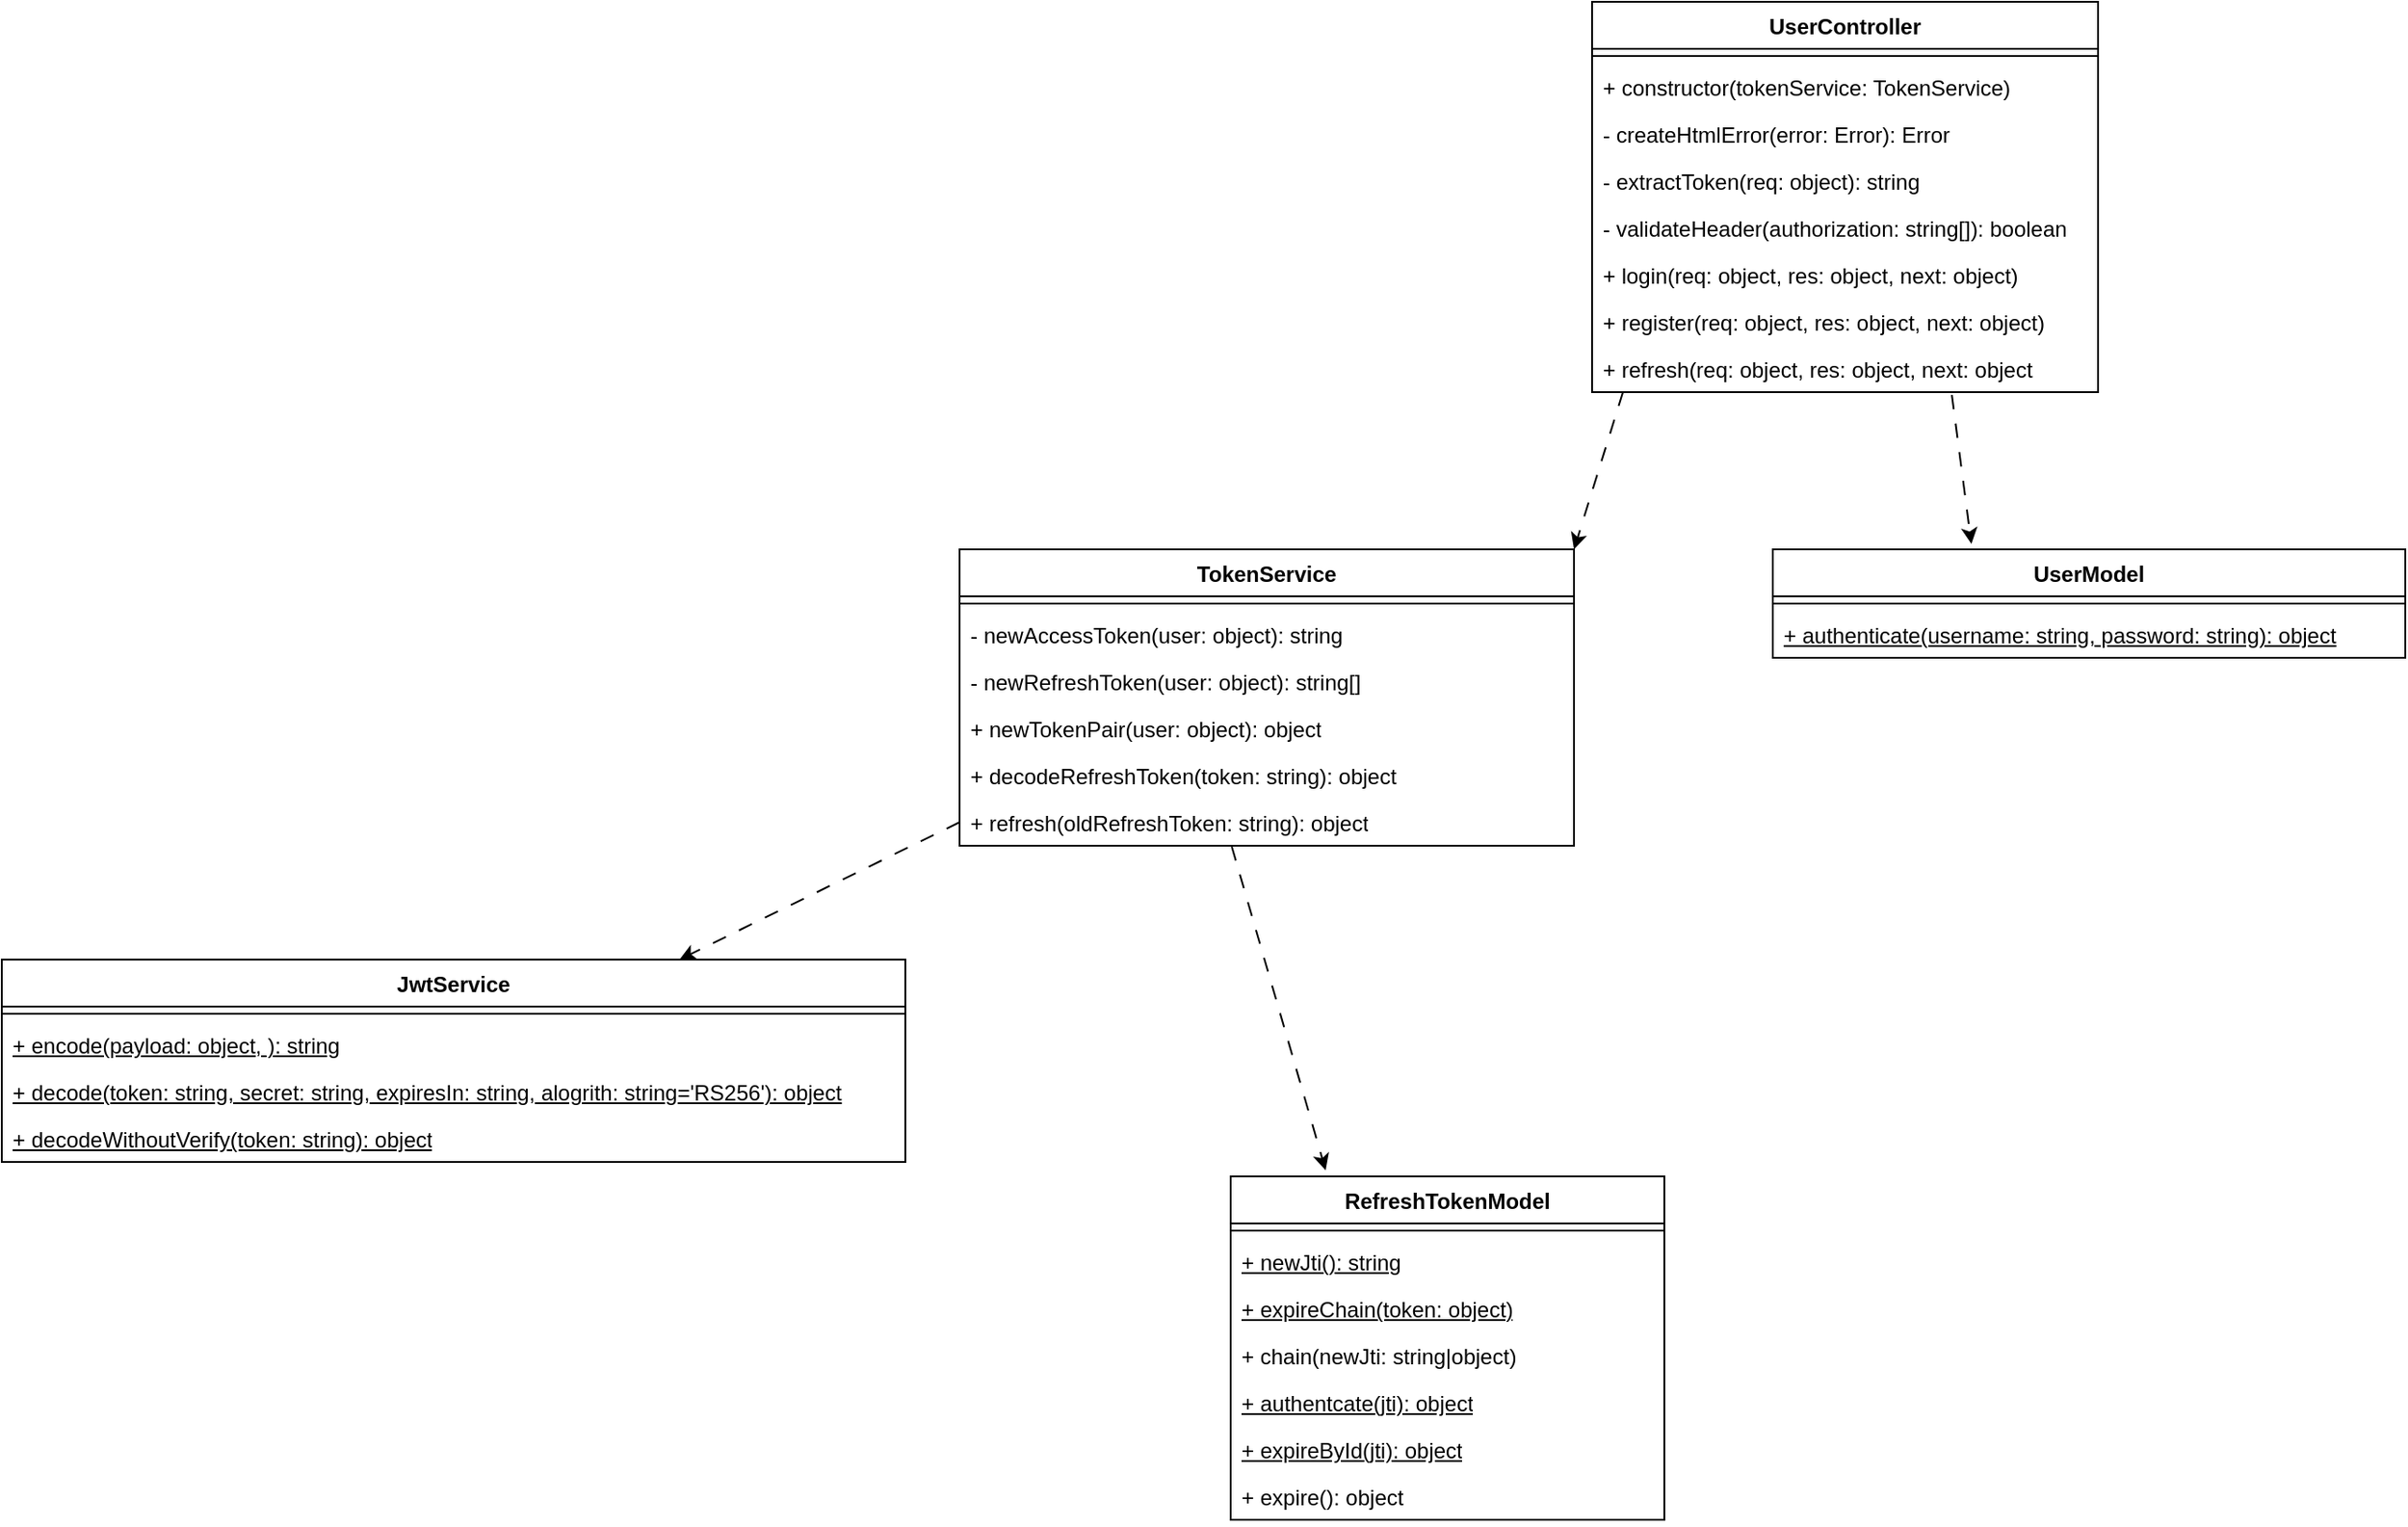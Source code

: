 <mxfile version="26.2.2">
  <diagram name="Page-1" id="s2mYsFO3Dgidq1qFFURQ">
    <mxGraphModel dx="1881" dy="709" grid="1" gridSize="10" guides="1" tooltips="1" connect="1" arrows="1" fold="1" page="1" pageScale="1" pageWidth="850" pageHeight="1100" math="0" shadow="0">
      <root>
        <mxCell id="0" />
        <mxCell id="1" parent="0" />
        <mxCell id="LTxy-Lm1yNunXiUcABPg-1" value="JwtService" style="swimlane;fontStyle=1;align=center;verticalAlign=top;childLayout=stackLayout;horizontal=1;startSize=26;horizontalStack=0;resizeParent=1;resizeParentMax=0;resizeLast=0;collapsible=1;marginBottom=0;whiteSpace=wrap;html=1;" parent="1" vertex="1">
          <mxGeometry x="-350" y="610" width="500" height="112" as="geometry" />
        </mxCell>
        <mxCell id="LTxy-Lm1yNunXiUcABPg-3" value="" style="line;strokeWidth=1;fillColor=none;align=left;verticalAlign=middle;spacingTop=-1;spacingLeft=3;spacingRight=3;rotatable=0;labelPosition=right;points=[];portConstraint=eastwest;strokeColor=inherit;" parent="LTxy-Lm1yNunXiUcABPg-1" vertex="1">
          <mxGeometry y="26" width="500" height="8" as="geometry" />
        </mxCell>
        <mxCell id="LTxy-Lm1yNunXiUcABPg-4" value="+ encode(payload: object, ): string" style="text;strokeColor=none;fillColor=none;align=left;verticalAlign=top;spacingLeft=4;spacingRight=4;overflow=hidden;rotatable=0;points=[[0,0.5],[1,0.5]];portConstraint=eastwest;whiteSpace=wrap;html=1;fontStyle=4" parent="LTxy-Lm1yNunXiUcABPg-1" vertex="1">
          <mxGeometry y="34" width="500" height="26" as="geometry" />
        </mxCell>
        <mxCell id="LTxy-Lm1yNunXiUcABPg-9" value="+ decode(token: string, secret: string, expiresIn: string, alogrith: string=&#39;RS256&#39;): object" style="text;strokeColor=none;fillColor=none;align=left;verticalAlign=top;spacingLeft=4;spacingRight=4;overflow=hidden;rotatable=0;points=[[0,0.5],[1,0.5]];portConstraint=eastwest;whiteSpace=wrap;html=1;fontStyle=4" parent="LTxy-Lm1yNunXiUcABPg-1" vertex="1">
          <mxGeometry y="60" width="500" height="26" as="geometry" />
        </mxCell>
        <mxCell id="LTxy-Lm1yNunXiUcABPg-2" value="+ decodeWithoutVerify(token: string): object" style="text;strokeColor=none;fillColor=none;align=left;verticalAlign=top;spacingLeft=4;spacingRight=4;overflow=hidden;rotatable=0;points=[[0,0.5],[1,0.5]];portConstraint=eastwest;whiteSpace=wrap;html=1;fontStyle=4" parent="LTxy-Lm1yNunXiUcABPg-1" vertex="1">
          <mxGeometry y="86" width="500" height="26" as="geometry" />
        </mxCell>
        <mxCell id="LTxy-Lm1yNunXiUcABPg-10" value="TokenService" style="swimlane;fontStyle=1;align=center;verticalAlign=top;childLayout=stackLayout;horizontal=1;startSize=26;horizontalStack=0;resizeParent=1;resizeParentMax=0;resizeLast=0;collapsible=1;marginBottom=0;whiteSpace=wrap;html=1;" parent="1" vertex="1">
          <mxGeometry x="180" y="383" width="340" height="164" as="geometry" />
        </mxCell>
        <mxCell id="LTxy-Lm1yNunXiUcABPg-12" value="" style="line;strokeWidth=1;fillColor=none;align=left;verticalAlign=middle;spacingTop=-1;spacingLeft=3;spacingRight=3;rotatable=0;labelPosition=right;points=[];portConstraint=eastwest;strokeColor=inherit;" parent="LTxy-Lm1yNunXiUcABPg-10" vertex="1">
          <mxGeometry y="26" width="340" height="8" as="geometry" />
        </mxCell>
        <mxCell id="LTxy-Lm1yNunXiUcABPg-13" value="- newAccessToken(user: object): string" style="text;strokeColor=none;fillColor=none;align=left;verticalAlign=top;spacingLeft=4;spacingRight=4;overflow=hidden;rotatable=0;points=[[0,0.5],[1,0.5]];portConstraint=eastwest;whiteSpace=wrap;html=1;" parent="LTxy-Lm1yNunXiUcABPg-10" vertex="1">
          <mxGeometry y="34" width="340" height="26" as="geometry" />
        </mxCell>
        <mxCell id="LTxy-Lm1yNunXiUcABPg-11" value="- newRefreshToken(user: object): string[]" style="text;strokeColor=none;fillColor=none;align=left;verticalAlign=top;spacingLeft=4;spacingRight=4;overflow=hidden;rotatable=0;points=[[0,0.5],[1,0.5]];portConstraint=eastwest;whiteSpace=wrap;html=1;" parent="LTxy-Lm1yNunXiUcABPg-10" vertex="1">
          <mxGeometry y="60" width="340" height="26" as="geometry" />
        </mxCell>
        <mxCell id="LTxy-Lm1yNunXiUcABPg-14" value="+ newTokenPair(user: object): object" style="text;strokeColor=none;fillColor=none;align=left;verticalAlign=top;spacingLeft=4;spacingRight=4;overflow=hidden;rotatable=0;points=[[0,0.5],[1,0.5]];portConstraint=eastwest;whiteSpace=wrap;html=1;" parent="LTxy-Lm1yNunXiUcABPg-10" vertex="1">
          <mxGeometry y="86" width="340" height="26" as="geometry" />
        </mxCell>
        <mxCell id="LTxy-Lm1yNunXiUcABPg-15" value="+ decodeRefreshToken(token: string): object" style="text;strokeColor=none;fillColor=none;align=left;verticalAlign=top;spacingLeft=4;spacingRight=4;overflow=hidden;rotatable=0;points=[[0,0.5],[1,0.5]];portConstraint=eastwest;whiteSpace=wrap;html=1;" parent="LTxy-Lm1yNunXiUcABPg-10" vertex="1">
          <mxGeometry y="112" width="340" height="26" as="geometry" />
        </mxCell>
        <mxCell id="LTxy-Lm1yNunXiUcABPg-16" value="+ refresh(oldRefreshToken: string): object" style="text;strokeColor=none;fillColor=none;align=left;verticalAlign=top;spacingLeft=4;spacingRight=4;overflow=hidden;rotatable=0;points=[[0,0.5],[1,0.5]];portConstraint=eastwest;whiteSpace=wrap;html=1;" parent="LTxy-Lm1yNunXiUcABPg-10" vertex="1">
          <mxGeometry y="138" width="340" height="26" as="geometry" />
        </mxCell>
        <mxCell id="LTxy-Lm1yNunXiUcABPg-17" value="" style="endArrow=classic;html=1;rounded=0;entryX=0.75;entryY=0;entryDx=0;entryDy=0;dashed=1;dashPattern=8 8;exitX=0;exitY=0.5;exitDx=0;exitDy=0;" parent="1" source="LTxy-Lm1yNunXiUcABPg-16" target="LTxy-Lm1yNunXiUcABPg-1" edge="1">
          <mxGeometry width="50" height="50" relative="1" as="geometry">
            <mxPoint x="400" y="380" as="sourcePoint" />
            <mxPoint x="450" y="330" as="targetPoint" />
          </mxGeometry>
        </mxCell>
        <mxCell id="LTxy-Lm1yNunXiUcABPg-18" value="UserModel" style="swimlane;fontStyle=1;align=center;verticalAlign=top;childLayout=stackLayout;horizontal=1;startSize=26;horizontalStack=0;resizeParent=1;resizeParentMax=0;resizeLast=0;collapsible=1;marginBottom=0;whiteSpace=wrap;html=1;" parent="1" vertex="1">
          <mxGeometry x="630" y="383" width="350" height="60" as="geometry" />
        </mxCell>
        <mxCell id="LTxy-Lm1yNunXiUcABPg-20" value="" style="line;strokeWidth=1;fillColor=none;align=left;verticalAlign=middle;spacingTop=-1;spacingLeft=3;spacingRight=3;rotatable=0;labelPosition=right;points=[];portConstraint=eastwest;strokeColor=inherit;" parent="LTxy-Lm1yNunXiUcABPg-18" vertex="1">
          <mxGeometry y="26" width="350" height="8" as="geometry" />
        </mxCell>
        <mxCell id="LTxy-Lm1yNunXiUcABPg-21" value="+ authenticate(username: string, password: string): object" style="text;strokeColor=none;fillColor=none;align=left;verticalAlign=top;spacingLeft=4;spacingRight=4;overflow=hidden;rotatable=0;points=[[0,0.5],[1,0.5]];portConstraint=eastwest;whiteSpace=wrap;html=1;fontStyle=4" parent="LTxy-Lm1yNunXiUcABPg-18" vertex="1">
          <mxGeometry y="34" width="350" height="26" as="geometry" />
        </mxCell>
        <mxCell id="LTxy-Lm1yNunXiUcABPg-22" value="RefreshTokenModel" style="swimlane;fontStyle=1;align=center;verticalAlign=top;childLayout=stackLayout;horizontal=1;startSize=26;horizontalStack=0;resizeParent=1;resizeParentMax=0;resizeLast=0;collapsible=1;marginBottom=0;whiteSpace=wrap;html=1;" parent="1" vertex="1">
          <mxGeometry x="330" y="730" width="240" height="190" as="geometry" />
        </mxCell>
        <mxCell id="LTxy-Lm1yNunXiUcABPg-24" value="" style="line;strokeWidth=1;fillColor=none;align=left;verticalAlign=middle;spacingTop=-1;spacingLeft=3;spacingRight=3;rotatable=0;labelPosition=right;points=[];portConstraint=eastwest;strokeColor=inherit;" parent="LTxy-Lm1yNunXiUcABPg-22" vertex="1">
          <mxGeometry y="26" width="240" height="8" as="geometry" />
        </mxCell>
        <mxCell id="LTxy-Lm1yNunXiUcABPg-25" value="+ newJti(): string" style="text;strokeColor=none;fillColor=none;align=left;verticalAlign=top;spacingLeft=4;spacingRight=4;overflow=hidden;rotatable=0;points=[[0,0.5],[1,0.5]];portConstraint=eastwest;whiteSpace=wrap;html=1;fontStyle=4" parent="LTxy-Lm1yNunXiUcABPg-22" vertex="1">
          <mxGeometry y="34" width="240" height="26" as="geometry" />
        </mxCell>
        <mxCell id="LTxy-Lm1yNunXiUcABPg-23" value="+ expireChain(token: object)" style="text;strokeColor=none;fillColor=none;align=left;verticalAlign=top;spacingLeft=4;spacingRight=4;overflow=hidden;rotatable=0;points=[[0,0.5],[1,0.5]];portConstraint=eastwest;whiteSpace=wrap;html=1;fontStyle=4" parent="LTxy-Lm1yNunXiUcABPg-22" vertex="1">
          <mxGeometry y="60" width="240" height="26" as="geometry" />
        </mxCell>
        <mxCell id="LTxy-Lm1yNunXiUcABPg-26" value="+ chain(newJti: string|object)" style="text;strokeColor=none;fillColor=none;align=left;verticalAlign=top;spacingLeft=4;spacingRight=4;overflow=hidden;rotatable=0;points=[[0,0.5],[1,0.5]];portConstraint=eastwest;whiteSpace=wrap;html=1;" parent="LTxy-Lm1yNunXiUcABPg-22" vertex="1">
          <mxGeometry y="86" width="240" height="26" as="geometry" />
        </mxCell>
        <mxCell id="LTxy-Lm1yNunXiUcABPg-27" value="+ authentcate(jti): object" style="text;strokeColor=none;fillColor=none;align=left;verticalAlign=top;spacingLeft=4;spacingRight=4;overflow=hidden;rotatable=0;points=[[0,0.5],[1,0.5]];portConstraint=eastwest;whiteSpace=wrap;html=1;fontStyle=4" parent="LTxy-Lm1yNunXiUcABPg-22" vertex="1">
          <mxGeometry y="112" width="240" height="26" as="geometry" />
        </mxCell>
        <mxCell id="LTxy-Lm1yNunXiUcABPg-28" value="+ expireById(jti): object" style="text;strokeColor=none;fillColor=none;align=left;verticalAlign=top;spacingLeft=4;spacingRight=4;overflow=hidden;rotatable=0;points=[[0,0.5],[1,0.5]];portConstraint=eastwest;whiteSpace=wrap;html=1;fontStyle=4" parent="LTxy-Lm1yNunXiUcABPg-22" vertex="1">
          <mxGeometry y="138" width="240" height="26" as="geometry" />
        </mxCell>
        <mxCell id="LTxy-Lm1yNunXiUcABPg-29" value="+ expire(): object" style="text;strokeColor=none;fillColor=none;align=left;verticalAlign=top;spacingLeft=4;spacingRight=4;overflow=hidden;rotatable=0;points=[[0,0.5],[1,0.5]];portConstraint=eastwest;whiteSpace=wrap;html=1;" parent="LTxy-Lm1yNunXiUcABPg-22" vertex="1">
          <mxGeometry y="164" width="240" height="26" as="geometry" />
        </mxCell>
        <mxCell id="LTxy-Lm1yNunXiUcABPg-30" style="rounded=0;orthogonalLoop=1;jettySize=auto;html=1;exitX=0.443;exitY=1.019;exitDx=0;exitDy=0;entryX=0.219;entryY=-0.018;entryDx=0;entryDy=0;entryPerimeter=0;dashed=1;dashPattern=8 8;exitPerimeter=0;" parent="1" source="LTxy-Lm1yNunXiUcABPg-16" target="LTxy-Lm1yNunXiUcABPg-22" edge="1">
          <mxGeometry relative="1" as="geometry" />
        </mxCell>
        <mxCell id="LTxy-Lm1yNunXiUcABPg-31" style="rounded=0;orthogonalLoop=1;jettySize=auto;html=1;entryX=0.314;entryY=-0.05;entryDx=0;entryDy=0;entryPerimeter=0;dashed=1;dashPattern=8 8;exitX=0.711;exitY=1.058;exitDx=0;exitDy=0;exitPerimeter=0;" parent="1" source="LTxy-Lm1yNunXiUcABPg-33" target="LTxy-Lm1yNunXiUcABPg-18" edge="1">
          <mxGeometry relative="1" as="geometry">
            <mxPoint x="830" y="300" as="sourcePoint" />
          </mxGeometry>
        </mxCell>
        <mxCell id="LTxy-Lm1yNunXiUcABPg-32" value="UserController" style="swimlane;fontStyle=1;align=center;verticalAlign=top;childLayout=stackLayout;horizontal=1;startSize=26;horizontalStack=0;resizeParent=1;resizeParentMax=0;resizeLast=0;collapsible=1;marginBottom=0;whiteSpace=wrap;html=1;" parent="1" vertex="1">
          <mxGeometry x="530" y="80" width="280" height="216" as="geometry" />
        </mxCell>
        <mxCell id="LTxy-Lm1yNunXiUcABPg-34" value="" style="line;strokeWidth=1;fillColor=none;align=left;verticalAlign=middle;spacingTop=-1;spacingLeft=3;spacingRight=3;rotatable=0;labelPosition=right;points=[];portConstraint=eastwest;strokeColor=inherit;" parent="LTxy-Lm1yNunXiUcABPg-32" vertex="1">
          <mxGeometry y="26" width="280" height="8" as="geometry" />
        </mxCell>
        <mxCell id="uluM3cy5bpXOXz0XuBO5-1" value="+ constructor(tokenService: TokenService)" style="text;strokeColor=none;fillColor=none;align=left;verticalAlign=top;spacingLeft=4;spacingRight=4;overflow=hidden;rotatable=0;points=[[0,0.5],[1,0.5]];portConstraint=eastwest;whiteSpace=wrap;html=1;" vertex="1" parent="LTxy-Lm1yNunXiUcABPg-32">
          <mxGeometry y="34" width="280" height="26" as="geometry" />
        </mxCell>
        <mxCell id="LTxy-Lm1yNunXiUcABPg-39" value="- createHtmlError(error: Error): Error" style="text;strokeColor=none;fillColor=none;align=left;verticalAlign=top;spacingLeft=4;spacingRight=4;overflow=hidden;rotatable=0;points=[[0,0.5],[1,0.5]];portConstraint=eastwest;whiteSpace=wrap;html=1;" parent="LTxy-Lm1yNunXiUcABPg-32" vertex="1">
          <mxGeometry y="60" width="280" height="26" as="geometry" />
        </mxCell>
        <mxCell id="LTxy-Lm1yNunXiUcABPg-37" value="- extractToken(req: object): string" style="text;strokeColor=none;fillColor=none;align=left;verticalAlign=top;spacingLeft=4;spacingRight=4;overflow=hidden;rotatable=0;points=[[0,0.5],[1,0.5]];portConstraint=eastwest;whiteSpace=wrap;html=1;" parent="LTxy-Lm1yNunXiUcABPg-32" vertex="1">
          <mxGeometry y="86" width="280" height="26" as="geometry" />
        </mxCell>
        <mxCell id="LTxy-Lm1yNunXiUcABPg-38" value="- validateHeader(authorization: string[]): boolean" style="text;strokeColor=none;fillColor=none;align=left;verticalAlign=top;spacingLeft=4;spacingRight=4;overflow=hidden;rotatable=0;points=[[0,0.5],[1,0.5]];portConstraint=eastwest;whiteSpace=wrap;html=1;" parent="LTxy-Lm1yNunXiUcABPg-32" vertex="1">
          <mxGeometry y="112" width="280" height="26" as="geometry" />
        </mxCell>
        <mxCell id="LTxy-Lm1yNunXiUcABPg-35" value="+ login(req: object, res: object, next: object)" style="text;strokeColor=none;fillColor=none;align=left;verticalAlign=top;spacingLeft=4;spacingRight=4;overflow=hidden;rotatable=0;points=[[0,0.5],[1,0.5]];portConstraint=eastwest;whiteSpace=wrap;html=1;" parent="LTxy-Lm1yNunXiUcABPg-32" vertex="1">
          <mxGeometry y="138" width="280" height="26" as="geometry" />
        </mxCell>
        <mxCell id="LTxy-Lm1yNunXiUcABPg-40" value="+ register(req: object, res: object, next: object)" style="text;strokeColor=none;fillColor=none;align=left;verticalAlign=top;spacingLeft=4;spacingRight=4;overflow=hidden;rotatable=0;points=[[0,0.5],[1,0.5]];portConstraint=eastwest;whiteSpace=wrap;html=1;" parent="LTxy-Lm1yNunXiUcABPg-32" vertex="1">
          <mxGeometry y="164" width="280" height="26" as="geometry" />
        </mxCell>
        <mxCell id="LTxy-Lm1yNunXiUcABPg-33" value="+ refresh(req: object, res: object, next: object" style="text;strokeColor=none;fillColor=none;align=left;verticalAlign=top;spacingLeft=4;spacingRight=4;overflow=hidden;rotatable=0;points=[[0,0.5],[1,0.5]];portConstraint=eastwest;whiteSpace=wrap;html=1;" parent="LTxy-Lm1yNunXiUcABPg-32" vertex="1">
          <mxGeometry y="190" width="280" height="26" as="geometry" />
        </mxCell>
        <mxCell id="LTxy-Lm1yNunXiUcABPg-36" style="rounded=0;orthogonalLoop=1;jettySize=auto;html=1;exitX=0.061;exitY=1;exitDx=0;exitDy=0;entryX=1;entryY=0;entryDx=0;entryDy=0;dashed=1;dashPattern=8 8;exitPerimeter=0;" parent="1" source="LTxy-Lm1yNunXiUcABPg-33" target="LTxy-Lm1yNunXiUcABPg-10" edge="1">
          <mxGeometry relative="1" as="geometry" />
        </mxCell>
      </root>
    </mxGraphModel>
  </diagram>
</mxfile>
